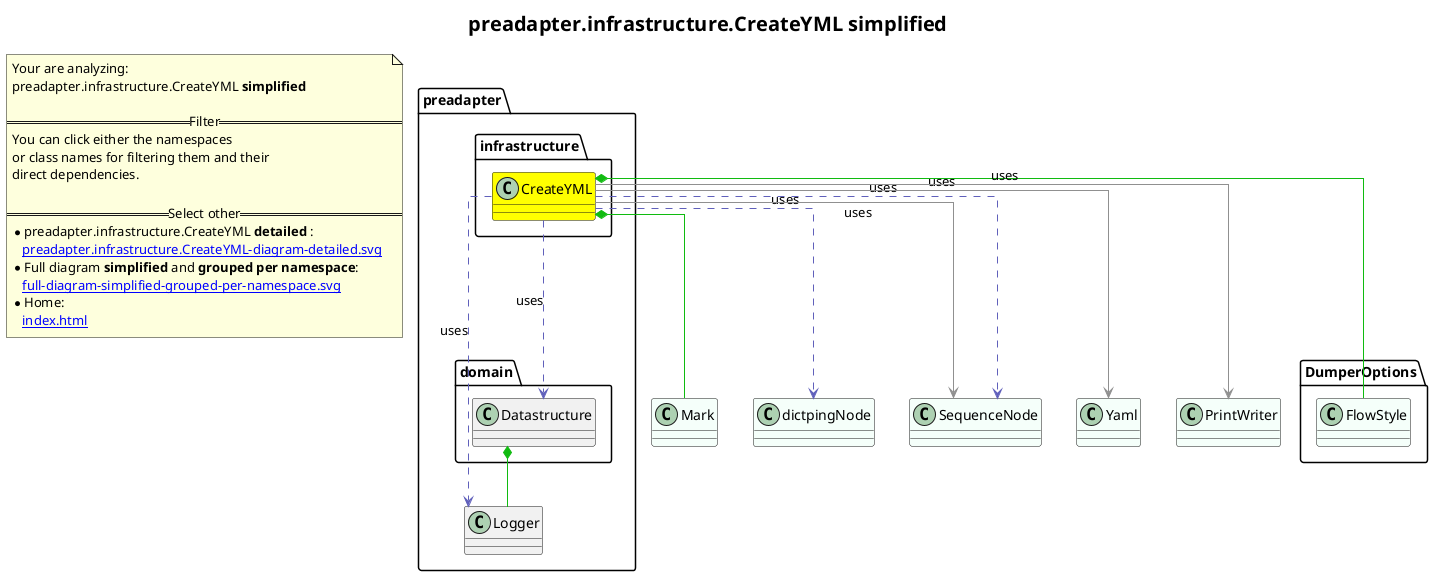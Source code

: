 @startuml
skinparam linetype ortho
title <size:20>preadapter.infrastructure.CreateYML **simplified** </size>
note "Your are analyzing:\npreadapter.infrastructure.CreateYML **simplified** \n\n==Filter==\nYou can click either the namespaces \nor class names for filtering them and their\ndirect dependencies.\n\n==Select other==\n* preadapter.infrastructure.CreateYML **detailed** :\n   [[preadapter.infrastructure.CreateYML-diagram-detailed.svg]]\n* Full diagram **simplified** and **grouped per namespace**:\n   [[full-diagram-simplified-grouped-per-namespace.svg]]\n* Home:\n   [[index.html]]" as FloatingNote
class DumperOptions.FlowStyle [[DumperOptions.FlowStyle-diagram-simplified.svg]] #MintCream {
}
class Mark [[Mark-diagram-simplified.svg]] #MintCream {
}
class dictpingNode [[dictpingNode-diagram-simplified.svg]] #MintCream {
}
class SequenceNode [[SequenceNode-diagram-simplified.svg]] #MintCream {
}
class Yaml [[Yaml-diagram-simplified.svg]] #MintCream {
}
class PrintWriter [[PrintWriter-diagram-simplified.svg]] #MintCream {
}
class preadapter.Logger [[preadapter.Logger-diagram-simplified.svg]]  {
}
  class preadapter.domain.Datastructure [[preadapter.domain.Datastructure-diagram-simplified.svg]]  {
  }
  class preadapter.infrastructure.CreateYML [[preadapter.infrastructure.CreateYML-diagram-simplified.svg]] #yellow {
  }
 ' *************************************** 
 ' *************************************** 
 ' *************************************** 
' Class relations extracted from namespace:
' 
' Class relations extracted from namespace:
' preadapter
' Class relations extracted from namespace:
' preadapter.domain
preadapter.domain.Datastructure *-[#10BB10]- preadapter.Logger 
' Class relations extracted from namespace:
' preadapter.infrastructure
preadapter.infrastructure.CreateYML *-[#10BB10]- DumperOptions.FlowStyle 
preadapter.infrastructure.CreateYML *-[#10BB10]- Mark 
preadapter.infrastructure.CreateYML .[#6060BB].> dictpingNode  : uses 
preadapter.infrastructure.CreateYML .[#6060BB].> SequenceNode  : uses 
preadapter.infrastructure.CreateYML -[#909090]-> SequenceNode  : uses 
preadapter.infrastructure.CreateYML .[#6060BB].> preadapter.domain.Datastructure  : uses 
preadapter.infrastructure.CreateYML .[#6060BB].> preadapter.Logger  : uses 
preadapter.infrastructure.CreateYML -[#909090]-> Yaml  : uses 
preadapter.infrastructure.CreateYML -[#909090]-> PrintWriter  : uses 
@enduml